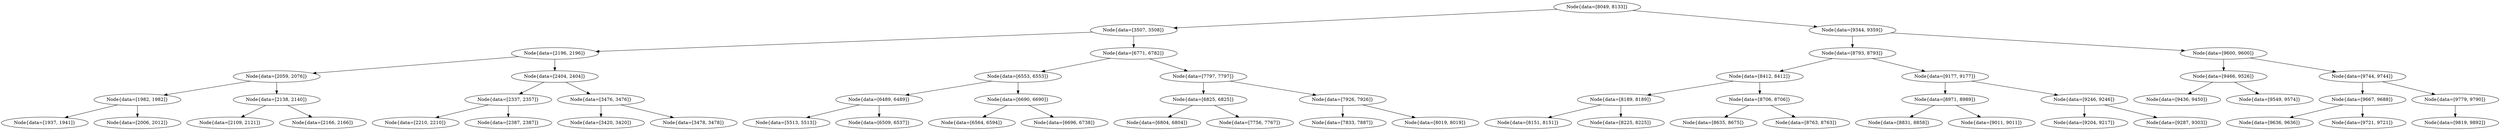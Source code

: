 digraph G{
876962272 [label="Node{data=[8049, 8133]}"]
876962272 -> 1725054538
1725054538 [label="Node{data=[3507, 3508]}"]
1725054538 -> 917277283
917277283 [label="Node{data=[2196, 2196]}"]
917277283 -> 1302141801
1302141801 [label="Node{data=[2059, 2076]}"]
1302141801 -> 1388849499
1388849499 [label="Node{data=[1982, 1982]}"]
1388849499 -> 622820646
622820646 [label="Node{data=[1937, 1941]}"]
1388849499 -> 2008159348
2008159348 [label="Node{data=[2006, 2012]}"]
1302141801 -> 1389432760
1389432760 [label="Node{data=[2138, 2140]}"]
1389432760 -> 1103132232
1103132232 [label="Node{data=[2109, 2121]}"]
1389432760 -> 535352603
535352603 [label="Node{data=[2166, 2166]}"]
917277283 -> 2015261478
2015261478 [label="Node{data=[2404, 2404]}"]
2015261478 -> 577245010
577245010 [label="Node{data=[2337, 2357]}"]
577245010 -> 1624788833
1624788833 [label="Node{data=[2210, 2210]}"]
577245010 -> 968957548
968957548 [label="Node{data=[2387, 2387]}"]
2015261478 -> 843959601
843959601 [label="Node{data=[3476, 3476]}"]
843959601 -> 1346197173
1346197173 [label="Node{data=[3420, 3420]}"]
843959601 -> 1924966548
1924966548 [label="Node{data=[3478, 3478]}"]
1725054538 -> 1128266449
1128266449 [label="Node{data=[6771, 6782]}"]
1128266449 -> 533173186
533173186 [label="Node{data=[6553, 6553]}"]
533173186 -> 628487793
628487793 [label="Node{data=[6489, 6489]}"]
628487793 -> 848958019
848958019 [label="Node{data=[5513, 5513]}"]
628487793 -> 248487859
248487859 [label="Node{data=[6509, 6537]}"]
533173186 -> 758465579
758465579 [label="Node{data=[6690, 6690]}"]
758465579 -> 670689666
670689666 [label="Node{data=[6564, 6594]}"]
758465579 -> 1167327028
1167327028 [label="Node{data=[6696, 6738]}"]
1128266449 -> 936628786
936628786 [label="Node{data=[7797, 7797]}"]
936628786 -> 817941759
817941759 [label="Node{data=[6825, 6825]}"]
817941759 -> 1478334108
1478334108 [label="Node{data=[6804, 6804]}"]
817941759 -> 36550900
36550900 [label="Node{data=[7756, 7767]}"]
936628786 -> 726051009
726051009 [label="Node{data=[7926, 7926]}"]
726051009 -> 492252770
492252770 [label="Node{data=[7833, 7887]}"]
726051009 -> 701166114
701166114 [label="Node{data=[8019, 8019]}"]
876962272 -> 1187972599
1187972599 [label="Node{data=[9344, 9359]}"]
1187972599 -> 1481751887
1481751887 [label="Node{data=[8793, 8793]}"]
1481751887 -> 2094115865
2094115865 [label="Node{data=[8412, 8412]}"]
2094115865 -> 49547843
49547843 [label="Node{data=[8189, 8189]}"]
49547843 -> 1017792343
1017792343 [label="Node{data=[8151, 8151]}"]
49547843 -> 1774468680
1774468680 [label="Node{data=[8225, 8225]}"]
2094115865 -> 402978317
402978317 [label="Node{data=[8706, 8706]}"]
402978317 -> 981487964
981487964 [label="Node{data=[8635, 8675]}"]
402978317 -> 1417554340
1417554340 [label="Node{data=[8763, 8763]}"]
1481751887 -> 478182173
478182173 [label="Node{data=[9177, 9177]}"]
478182173 -> 596333086
596333086 [label="Node{data=[8971, 8989]}"]
596333086 -> 456785282
456785282 [label="Node{data=[8831, 8858]}"]
596333086 -> 1043317832
1043317832 [label="Node{data=[9011, 9011]}"]
478182173 -> 560465923
560465923 [label="Node{data=[9246, 9246]}"]
560465923 -> 1485485458
1485485458 [label="Node{data=[9204, 9217]}"]
560465923 -> 210474732
210474732 [label="Node{data=[9287, 9303]}"]
1187972599 -> 1288052401
1288052401 [label="Node{data=[9600, 9600]}"]
1288052401 -> 764358458
764358458 [label="Node{data=[9466, 9526]}"]
764358458 -> 539240764
539240764 [label="Node{data=[9436, 9450]}"]
764358458 -> 1883830050
1883830050 [label="Node{data=[9549, 9574]}"]
1288052401 -> 201804812
201804812 [label="Node{data=[9744, 9744]}"]
201804812 -> 1487230025
1487230025 [label="Node{data=[9667, 9688]}"]
1487230025 -> 1498016680
1498016680 [label="Node{data=[9636, 9636]}"]
1487230025 -> 1846539844
1846539844 [label="Node{data=[9721, 9721]}"]
201804812 -> 1490985125
1490985125 [label="Node{data=[9779, 9790]}"]
1490985125 -> 707506411
707506411 [label="Node{data=[9819, 9892]}"]
}